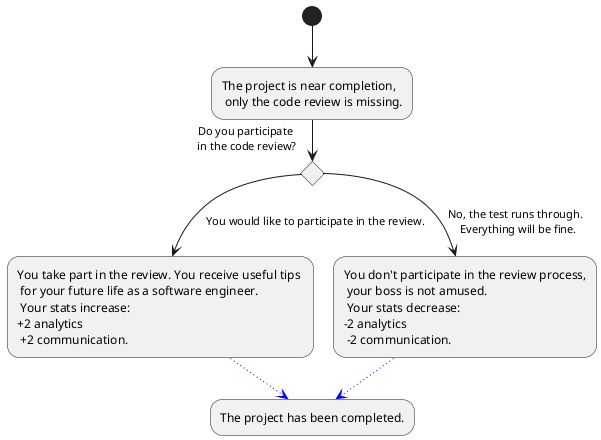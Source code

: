 @startuml
(*) --> "The project is near completion, \n only the code review is missing." as ende
if "Do you participate\n in the code review?" then 
--> [You would like to participate in the review.] "You take part in the review. You receive useful tips \n for your future life as a software engineer. \n Your stats increase: \n+2 analytics \n +2 communication." as good
else 
--> [No, the test runs through. \n Everything will be fine.] "You don't participate in the review process,\n your boss is not amused. \n Your stats decrease: \n-2 analytics \n -2 communication."
-[#blue,dotted]-> "The project has been completed." as shop
good -[#blue,dotted]-> shop

@enduml
